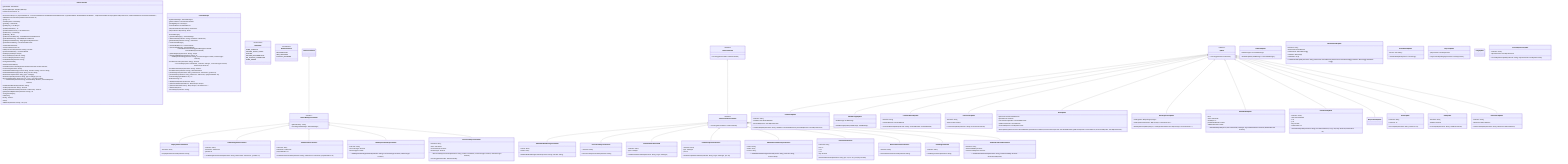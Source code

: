 classDiagram

    %% CONTROLLER
    class GameController {
        - gameModel: GameModel
        - pingPongManager: PingPongManager
        - maxReconnectionTime: int
        + GameController(id: int, playersNumber:int , \nresourceCardsDeck: DrawableDeck~DrawableCard~ ,\ngoldCardsDeck: DrawableDeck~GoldCard~ , \nobjectiveCardsDeck: PlayingDeck~ObjectiveCard~ ,\nstarterCardsDeck: Deck~PlaceableCard~ )
        - setMaxReconnectionTime(maxReconnectionTime: int)
        ~ getId() int
        ~ setState(state: GameState)
        ~ getState() GameState
        + getPlayers() List~Player~
        ~ getPlayersNumber() int
        ~ getTakenTokenColors() List~TokenColor~
        ~ getWinners() List~String~
        ~ getBoard() Board
        ~ getResourceCardsDeck() DrawableDeck~DrawableCard~
        ~ getGoldCardsDeck() DrawableDeck~GoldCard~
        ~ getObjectiveCardsDeck() PlayingDeck~ObjectiveCard~
        ~ getStarterCardsDeck() Deck~PlaceableCard~
        ~ setPenultimateRound()
        ~ setCurrentPlayer(num: int)
        + isPlayerConnected(nickname: String) boolean
        + getCommandResult() CommandResult
        + addPlayer(newPlayer: Player)
        + disconnectPlayer(nickname: String)
        + reconnectPlayer(nickname: String)
        + sendModelView(nickname: String)
        + changeGameState()
        - startTimeoutGameEnd()
        + setAndExecuteCommand(gameControllerCommand: GameCommand)
        + receivePing(nickname: String)
        + addChatPrivateMessage(content: String, \nsender: String, receiver: String)
        + addChatPublicMessage(content: String, sender: String )
        + drawDeckCard(nickname: String, type: CardType)
        + drawFaceUpCard(nickname: String, type: CardType, pos: int)
        + placeCard(nickname: String,  pos: int,  x: int, y : int, way: boolean)
        + setInitialCard(nickname: String, starteCardWay: boolean, choosenObjective: boolean)
        + setInitialCardRandomly(nickname: String)
        ~ hasPlayer(nickname: String) boolean
        ~ hasPlayerWithTokenColor(tokenColor: TokenColor) boolean
        - getPlayerPosByNickname(nickname: String) int
        ~ changeCurrPlayer()
        - endGame()
        - isFull() boolean
        - setup()
        - addPoints(nickname: String, x:int, y:int)
    }

    class GamesManager{
        - myGamesManager: GamesManagerà
        - gameControllers: List~GameController~
        - pendingPlayers:  List~Player~
        - commandResult: CommandResult
        - playerVirtualViews: Map~String, VirtualView~
        - playersTimers: Map~String, Timer~
        - GamesManager()
        + getGamesManager() GamesManager
        + addVirtualView(nickname: String, virtualView: VirtualView)
        - getVirtualView(nickname: String) VirtualView
        + resetGamesManager()
        + getGameById(id: int) GameController
        + getCommandResult() CommandResult
        + setAndExecuteCommand(gamesManagerCommand: \nGamesManagerCommand)
        ~ getPendingPlayer(nickname: String) Player
        + getGameIdWithPlayer(nickname: String) int
        + addPlayerToPending( nickname: String, \nconnectionType: boolean, interfaceType: boolean )
        - checkReconnection(nickname: String) boolean
        - reconnectPlayer( client: VirtualView,  nickname: String\n,  connectionType: boolean,  interfaceType:boolean)
        - checkNicknameUnique(nickname: String) boolean
        - checkNickname(nickname: String) NicknameCheck
        + joinExistingGame( nickname: String, \ntokenColor: TokenColor, gameId: int)
        + joinNewGame(nickname: String, tokenColor: TokenColor, \nplayersNumber: int)
        - createGame (playersNumber: int) int
        - findFirstFreeId() int
        + displayExistingGames(nickname: String)
        + getFreeGamesPlayerNumber() Map~Integer, Integer~
        + getFreeGamesTokenColor() Map~Integer, List~TokenColor~~
        + deleteGame(id: int)
        - removePlayer(nickname: String)
    }

    class GameState{
        <<enumeration>>
        GAME_STARTING
        SETTING_INITIAL_CARDS
        PLAYING
        WAITING_RECONNECTION
        NO_PLAYERS_CONNECTED
        GAME_ENDED
    }

    class NicknameCheck {
        <<enumeration>>
        RECONNECTION
        NEW_NICKNAME

        EXISTING_NICKNAME
    }

    GamesCommand <|-- GamesManagerCommand
    GamesManagerCommand <|-- DisplayGamesCommand
    GamesManagerCommand <|-- JoinExistingGameCommand
    GamesManagerCommand <|-- JoinNewGameCommand
    GamesManagerCommand <|-- AddPlayerToPendingCommand
    GamesManagerCommand <|-- ReconnectPlayerCommand

    GameCommand <|-- GameControllerCommand
    GameControllerCommand <|-- AddChatPublicMessageCommand
    GameControllerCommand <|-- DisconnectPlayerCommand
    GameControllerCommand <|-- DrawDeckCardCommand
    GameControllerCommand <|-- DrawFaceUpCardCommand
    GameControllerCommand <|-- AddChatPrivateMessageCommand
    GameControllerCommand <|-- PlaceCardCommand
    GameControllerCommand <|-- RefreshGameViewCommand
    GameControllerCommand <|-- SendPingCommand
    GameControllerCommand <|-- SetInitialCardsCardCommand


    %% GAME_COMMANDS
    class AddChatPrivateMessageCommand{
        - content: String
        - sender: String
        - receiver: String
        + AddChatPrivateMessageCommand(content: String, \nsender: String, receiver:String)
    }
    class AddChatPublicMessageCommand{
        - content: String
        - sender: String
        + AddChatPublicMessageCommand(content: String, \nsender: String)
    }
    class AddPlayerToPendingCommand{
        - nickname: String
        - connectionType: boolean
        - interfaceType: boolean
        + AddPlayerToPendingCommand(nickname: String, \nconnectionType: boolean, interfaceType: boolean )
    }
    class DisconnectPlayerCommand{
        ~ nickname: String
        + DisconnectPlayerCommand (nickname: String)
    }
    class DisplayGamesCommand{
        - nickname: String
        + DisplayGamesCommand (nickname: String)
    }
    class DrawDeckCardCommand{
        - nickname: String
        - type: CardType
        + DrawDeckCardCommand (nickname: String, \ntype: CardType)
    }
    class DrawFaceUpCardCommand{
        - nickname: String
        - type: CardType
        - pos: int
        + DrawFaceUpCardCommand (nickname: String, \ntype: CardType, pos: int)
    }
    class GameCommand{
        <<interface>>
        + execute(gameController: GameController)
    }
    class GameControllerCommand{
        <<interface>>
        + execute(gameController: GameController)
    }
    class GamesManagerCommand{
        <<interface>>
        + getNickname() String
        + execute(gamesManager: GamesManager)
    }
    class JoinExistingGameCommand{
        - nickname: String
        - tokenColor: TokenColor
        - gameId: int
        + JoinExistingGameCommand(nickname: String, \ntokenColor: TokenColor , gameId: int)
    }
    class JoinNewGameCommand{
        - nickname: String
        - tokenColor: TokenColor
        - playersNumber: int
        + JoinNewGameCommand(nickname: String, \ntokenColor: TokenColor, playersNumber: int)
    }
    class PlaceCardCommand{
        - nickname: String
        - pos: int
        - x: int
        - y: int
        - way: boolean
        + PlaceCardCommand(nickname: String, pos: int, \nx: int, y:int,way: boolean)
    }
    class ReconnectPlayerCommand{
        - nickname: String
        - client: VirtualView
        - connectionType: boolean
        - interfaceType: boolean
        + ReconnectPlayerCommand(nickname: String, \nclient: VirtualView, connectionType: boolean, \ninterfaceType: boolean)
        + execute(gameController: GameController)
    }
    class RefreshGameViewCommand{
        - nickname: String
        + RefreshGameViewCommand(nickname:String)
    }
    class SendPingCommand {
        - nickname: String
        + SendPingCommand(nickname: String)
    }
    class SetInitialCardsCardCommand{
        - nickname: String
        - starterCardwWay: boolean
        - choseSecretObjective: boolean
        + SetInitialCardsCommand(nickname: String, \nstarterCardWay: boolean: choseSecretObjective)
    }


%% -----------------------------
%% UPDATES
%% -----------------------------

    Update <|-- CardHandUpdate
    Update <|-- ChatMessageUpdate
    Update <|-- CommandResultUpdate
    Update <|-- ConnectionUpdate
    Update <|-- DeckUpdate
    Update <|-- ExistingGamesUpdate
    Update <|-- GameModelUpdate
    Update <|-- PlacedCardUpdate
    Update <|-- PlayerJoinedUpdate
    Update <|-- ScoreUpdate
    Update <|-- StallUpdate
    Update <|-- StarterCardUpdate

    class CardHandUpdate{
        - nickname: String
        - cardHand: List~DrawableCard~
        - personalObjectives: List~ObjectiveCard~
        + CardHandUpdate(nickname: String, cardHand: List~DrawableCard~,personalObjectives: List~ObjectiveCard~)
    }
    class ChatMessageUpdate{
        - chatMessage: ChatMessage
        + ChatMessageUpdate(chatMessage: ChatMessage)
    }
    class CommandResultUpdate{
        - nickname: String
        - commandResult: CommandResult
        + CommandResultUpdate(nickname: String, commandResult: CommandResult)
    }
    class ConnectionUpdate{
        - nickname: String
        - isConnected: boolean
        + ConnectionUpdate(nickname: String, isConnected: boolean)
    }
    class DeckUpdate{
        - topResourceCard: DrawableCard
        - topGoldCard: GoldCard
        - resourceFaceUpCards: List~DrawableCard~
        - goldFaceUpCards: List~GoldCard~
        - commonObjective: List~ObjectiveCard~
        + DeckUpdate(topResourceCard: DrawableCard,topGoldCard: GoldCard,\nresourceFaceUpCards: List~DrawableCard~,goldFaceUpCards: List~GoldCard~,\ncommonObjective: List~ObjectiveCard~)
    }
    class ExistingGamesUpdate{
        - existingGame: Map~Integer,Integer~
        - existingGamesTokenColor: Map~Integer, List~TokenColor~~
        + ExistingGamesUpdate(existingGame: Map~Integer,Integer~, existingGamesTokenColor: Map~Integer, List~TokenColor~~)
    }
    class FullChatUpdate{
        - chatMessages: List~ChatMessage~
        + FullChatUpdate(chatMessages: List~ChatMessage~)
    }
    class FullGameFieldUpdate{
        - nickname: String
        - starterCard: PlaceableCard
        - cardsContent: PlaceableCard[][]
        - cardsFace: Boolean[][]
        - cardsOrder: int [][]
        + FullGameFieldUpdate(nickname: String,starterCard: PlaceableCard,cardsContent: PlaceableCard[][],cardsFace: Boolean[][],cardsOrder: int [][])
    }
    class GameEndedUpdate{
        - winners: List~String~
        + GameEndedUpdate(winners: List~String~)
    }
    class GameModelUpdate{
        - id: int
        - state: GameState
        - currPlayer: int
        - penultimateRound: boolean
        - additionalRound: boolean
        + GameModelUpdate(id: int,state: GameState,currPlayer: int,penultimateRound: boolean,additionalRound: boolean)
    }
    class PlacedCardUpdate{
        - nickname: String
        - card: PlaceableCard
        - x: int
        - y: int
        - way: boolean
        - orderPosition: int
        + PlacedCardUpdate(nickname: String,card: PlaceableCard,x: int,y: int,\nway: boolean,orderPosition: int)
    }
    class PlayersUpdate{
        - playersViews: List~PlayerView~
        + PlayerJoinedUpdate(playersViews: List~PlayerView~)
    }
    class PongUpdate{
    }
    class ScoreUpdate{
        - nickname: String
        - newScore: int
        + ScoreUpdate(nickname: String, newScore: int)
    }
    class SecretObjectivesUpdate{
        - nickname: String
        - objectiveCards: List~ObjectiveCard~
        + SecretObjectivesUpdate(nickname: String, objectiveCards: List~ObjectiveCard~)
    }
    class StallUpdate{
        - nickname: String
        - isStalled: boolean
        + ScoreUpdate(nickname: String, isStalled: boolean)
    }
    class StarterCardUpdate{
        - nickname: String
        - starterCard: PlaceableCard
        + StarterCardUpdate(nickname: String, starterCard: PlaceableCard)
    }
    class Update{
        <<interface>>
        + execute(gameView: GameView)
    }